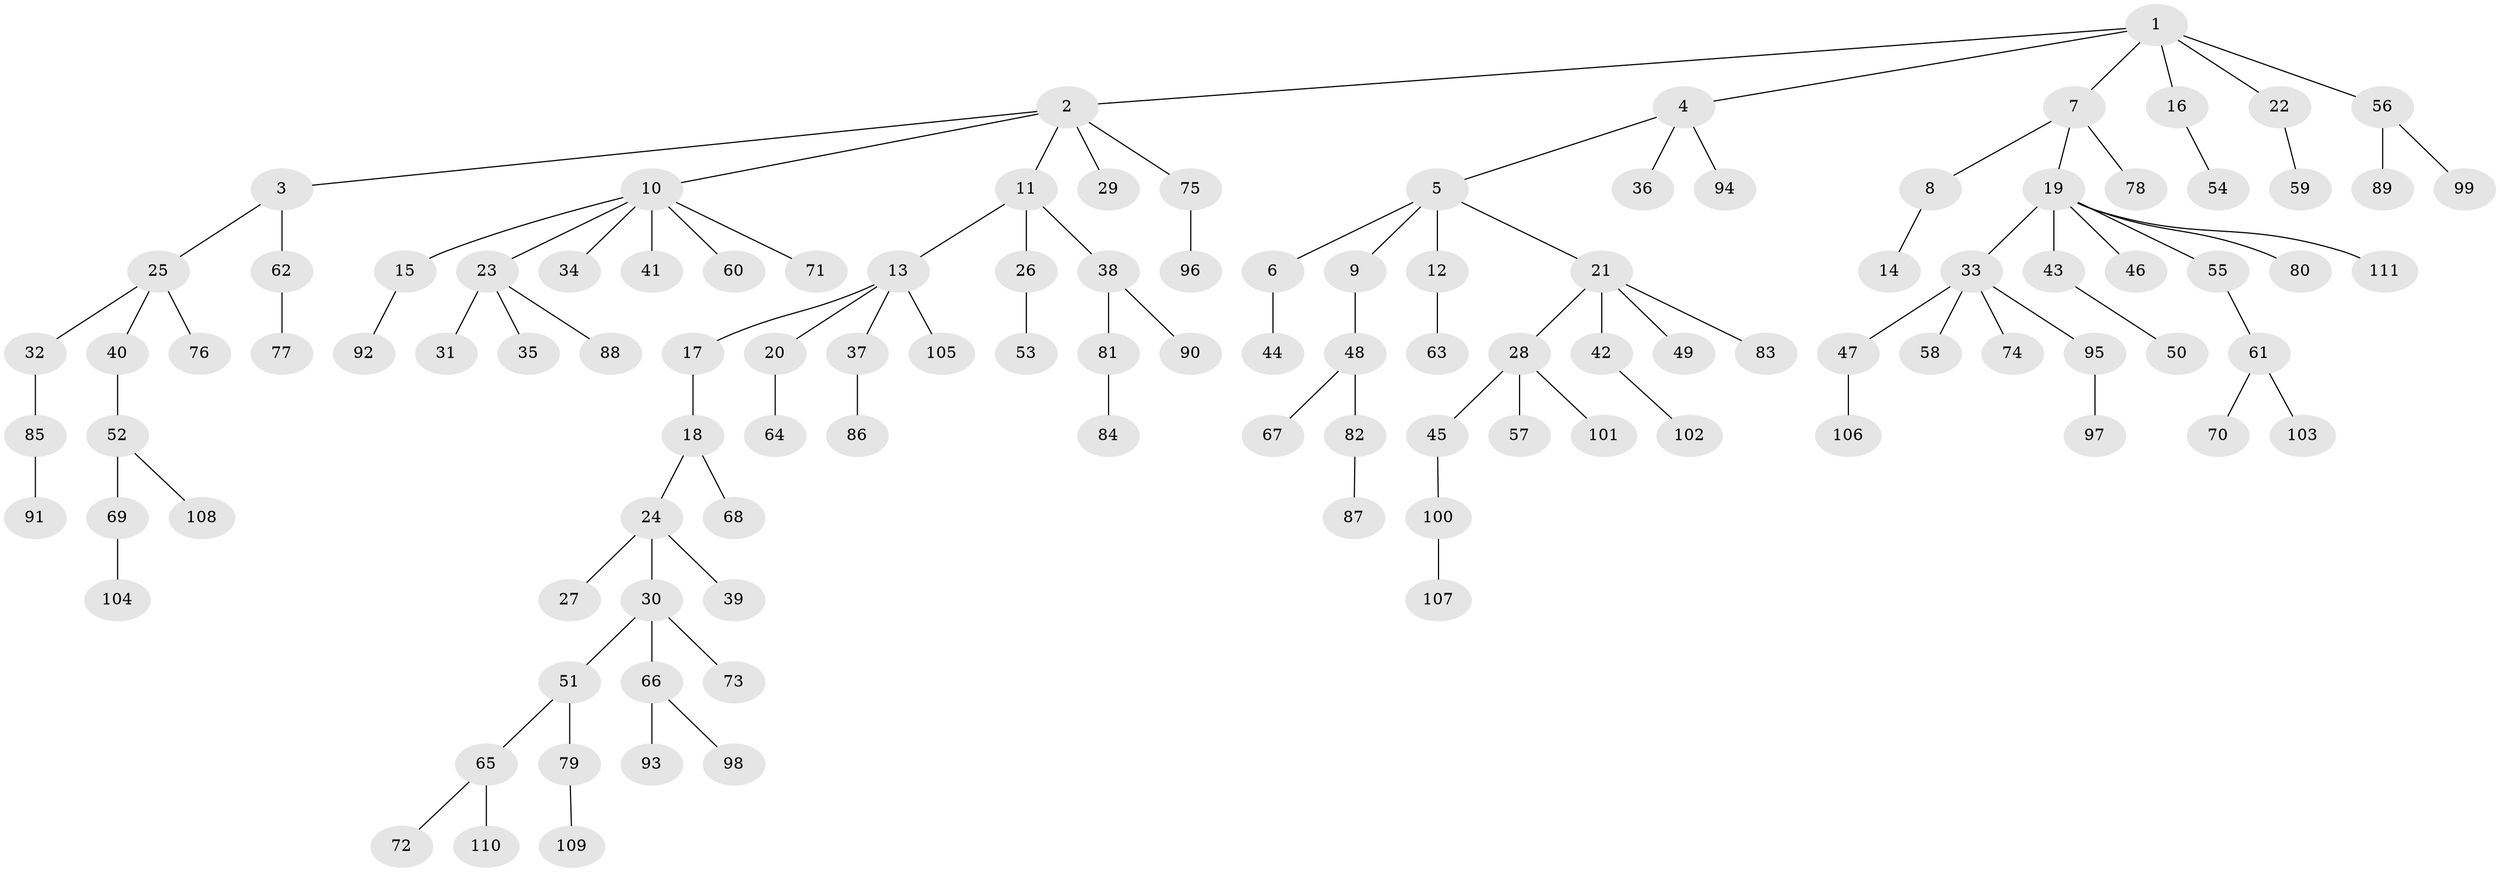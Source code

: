 // coarse degree distribution, {5: 0.038461538461538464, 2: 0.20512820512820512, 6: 0.038461538461538464, 3: 0.15384615384615385, 4: 0.038461538461538464, 1: 0.5256410256410257}
// Generated by graph-tools (version 1.1) at 2025/37/03/04/25 23:37:26]
// undirected, 111 vertices, 110 edges
graph export_dot {
  node [color=gray90,style=filled];
  1;
  2;
  3;
  4;
  5;
  6;
  7;
  8;
  9;
  10;
  11;
  12;
  13;
  14;
  15;
  16;
  17;
  18;
  19;
  20;
  21;
  22;
  23;
  24;
  25;
  26;
  27;
  28;
  29;
  30;
  31;
  32;
  33;
  34;
  35;
  36;
  37;
  38;
  39;
  40;
  41;
  42;
  43;
  44;
  45;
  46;
  47;
  48;
  49;
  50;
  51;
  52;
  53;
  54;
  55;
  56;
  57;
  58;
  59;
  60;
  61;
  62;
  63;
  64;
  65;
  66;
  67;
  68;
  69;
  70;
  71;
  72;
  73;
  74;
  75;
  76;
  77;
  78;
  79;
  80;
  81;
  82;
  83;
  84;
  85;
  86;
  87;
  88;
  89;
  90;
  91;
  92;
  93;
  94;
  95;
  96;
  97;
  98;
  99;
  100;
  101;
  102;
  103;
  104;
  105;
  106;
  107;
  108;
  109;
  110;
  111;
  1 -- 2;
  1 -- 4;
  1 -- 7;
  1 -- 16;
  1 -- 22;
  1 -- 56;
  2 -- 3;
  2 -- 10;
  2 -- 11;
  2 -- 29;
  2 -- 75;
  3 -- 25;
  3 -- 62;
  4 -- 5;
  4 -- 36;
  4 -- 94;
  5 -- 6;
  5 -- 9;
  5 -- 12;
  5 -- 21;
  6 -- 44;
  7 -- 8;
  7 -- 19;
  7 -- 78;
  8 -- 14;
  9 -- 48;
  10 -- 15;
  10 -- 23;
  10 -- 34;
  10 -- 41;
  10 -- 60;
  10 -- 71;
  11 -- 13;
  11 -- 26;
  11 -- 38;
  12 -- 63;
  13 -- 17;
  13 -- 20;
  13 -- 37;
  13 -- 105;
  15 -- 92;
  16 -- 54;
  17 -- 18;
  18 -- 24;
  18 -- 68;
  19 -- 33;
  19 -- 43;
  19 -- 46;
  19 -- 55;
  19 -- 80;
  19 -- 111;
  20 -- 64;
  21 -- 28;
  21 -- 42;
  21 -- 49;
  21 -- 83;
  22 -- 59;
  23 -- 31;
  23 -- 35;
  23 -- 88;
  24 -- 27;
  24 -- 30;
  24 -- 39;
  25 -- 32;
  25 -- 40;
  25 -- 76;
  26 -- 53;
  28 -- 45;
  28 -- 57;
  28 -- 101;
  30 -- 51;
  30 -- 66;
  30 -- 73;
  32 -- 85;
  33 -- 47;
  33 -- 58;
  33 -- 74;
  33 -- 95;
  37 -- 86;
  38 -- 81;
  38 -- 90;
  40 -- 52;
  42 -- 102;
  43 -- 50;
  45 -- 100;
  47 -- 106;
  48 -- 67;
  48 -- 82;
  51 -- 65;
  51 -- 79;
  52 -- 69;
  52 -- 108;
  55 -- 61;
  56 -- 89;
  56 -- 99;
  61 -- 70;
  61 -- 103;
  62 -- 77;
  65 -- 72;
  65 -- 110;
  66 -- 93;
  66 -- 98;
  69 -- 104;
  75 -- 96;
  79 -- 109;
  81 -- 84;
  82 -- 87;
  85 -- 91;
  95 -- 97;
  100 -- 107;
}
